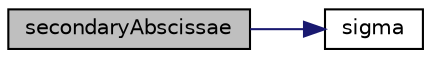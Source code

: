 digraph "secondaryAbscissae"
{
  bgcolor="transparent";
  edge [fontname="Helvetica",fontsize="10",labelfontname="Helvetica",labelfontsize="10"];
  node [fontname="Helvetica",fontsize="10",shape=record];
  rankdir="LR";
  Node1 [label="secondaryAbscissae",height=0.2,width=0.4,color="black", fillcolor="grey75", style="filled", fontcolor="black"];
  Node1 -> Node2 [color="midnightblue",fontsize="10",style="solid",fontname="Helvetica"];
  Node2 [label="sigma",height=0.2,width=0.4,color="black",URL="$a00058.html#ae7ed63986006f100bfc1515291f070cb",tooltip="Const access to sigma. "];
}
